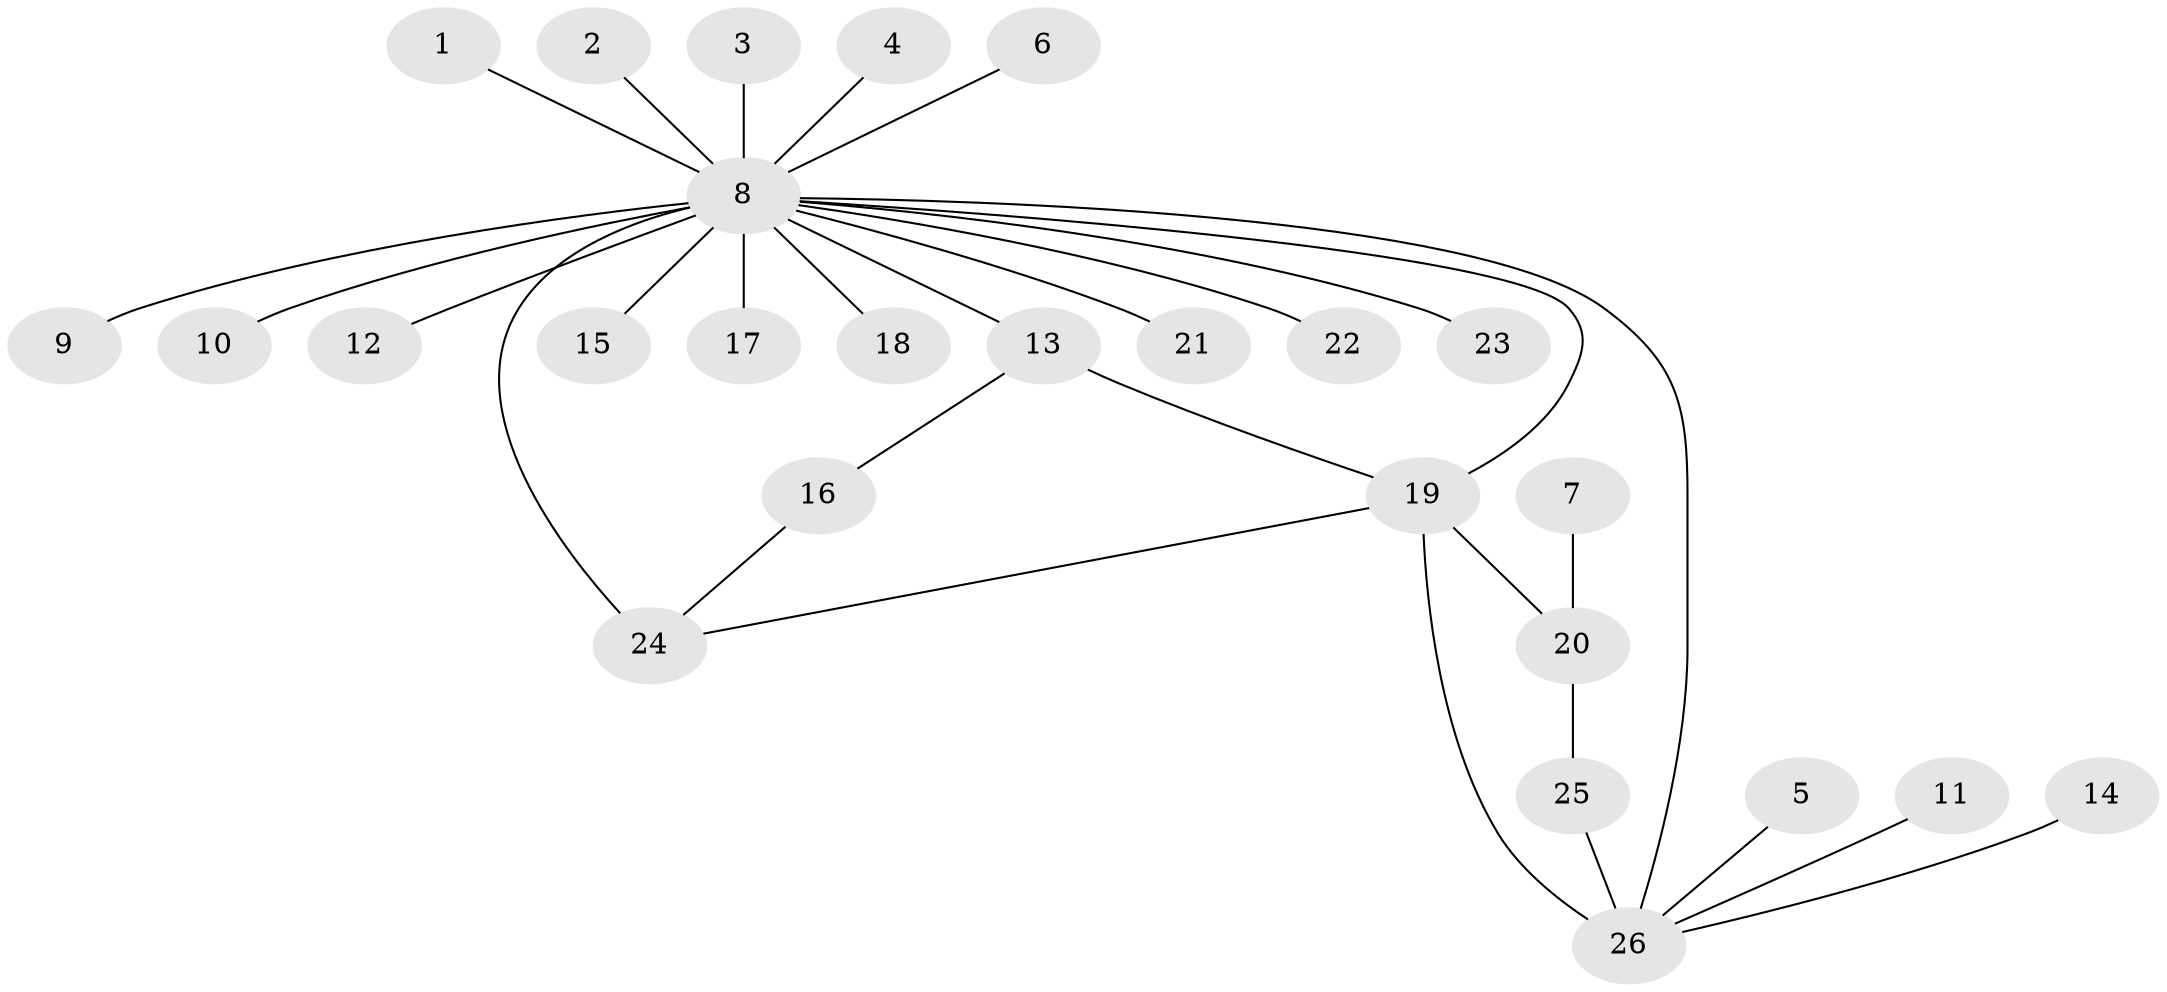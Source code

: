 // original degree distribution, {5: 0.03333333333333333, 26: 0.016666666666666666, 4: 0.03333333333333333, 8: 0.016666666666666666, 1: 0.5666666666666667, 11: 0.016666666666666666, 2: 0.23333333333333334, 3: 0.05, 6: 0.03333333333333333}
// Generated by graph-tools (version 1.1) at 2025/36/03/04/25 23:36:49]
// undirected, 26 vertices, 30 edges
graph export_dot {
  node [color=gray90,style=filled];
  1;
  2;
  3;
  4;
  5;
  6;
  7;
  8;
  9;
  10;
  11;
  12;
  13;
  14;
  15;
  16;
  17;
  18;
  19;
  20;
  21;
  22;
  23;
  24;
  25;
  26;
  1 -- 8 [weight=1.0];
  2 -- 8 [weight=1.0];
  3 -- 8 [weight=1.0];
  4 -- 8 [weight=1.0];
  5 -- 26 [weight=1.0];
  6 -- 8 [weight=1.0];
  7 -- 20 [weight=1.0];
  8 -- 9 [weight=1.0];
  8 -- 10 [weight=1.0];
  8 -- 12 [weight=1.0];
  8 -- 13 [weight=1.0];
  8 -- 15 [weight=1.0];
  8 -- 17 [weight=1.0];
  8 -- 18 [weight=1.0];
  8 -- 19 [weight=1.0];
  8 -- 21 [weight=1.0];
  8 -- 22 [weight=1.0];
  8 -- 23 [weight=1.0];
  8 -- 24 [weight=3.0];
  8 -- 26 [weight=1.0];
  11 -- 26 [weight=1.0];
  13 -- 16 [weight=1.0];
  13 -- 19 [weight=1.0];
  14 -- 26 [weight=1.0];
  16 -- 24 [weight=1.0];
  19 -- 20 [weight=1.0];
  19 -- 24 [weight=2.0];
  19 -- 26 [weight=3.0];
  20 -- 25 [weight=1.0];
  25 -- 26 [weight=1.0];
}
